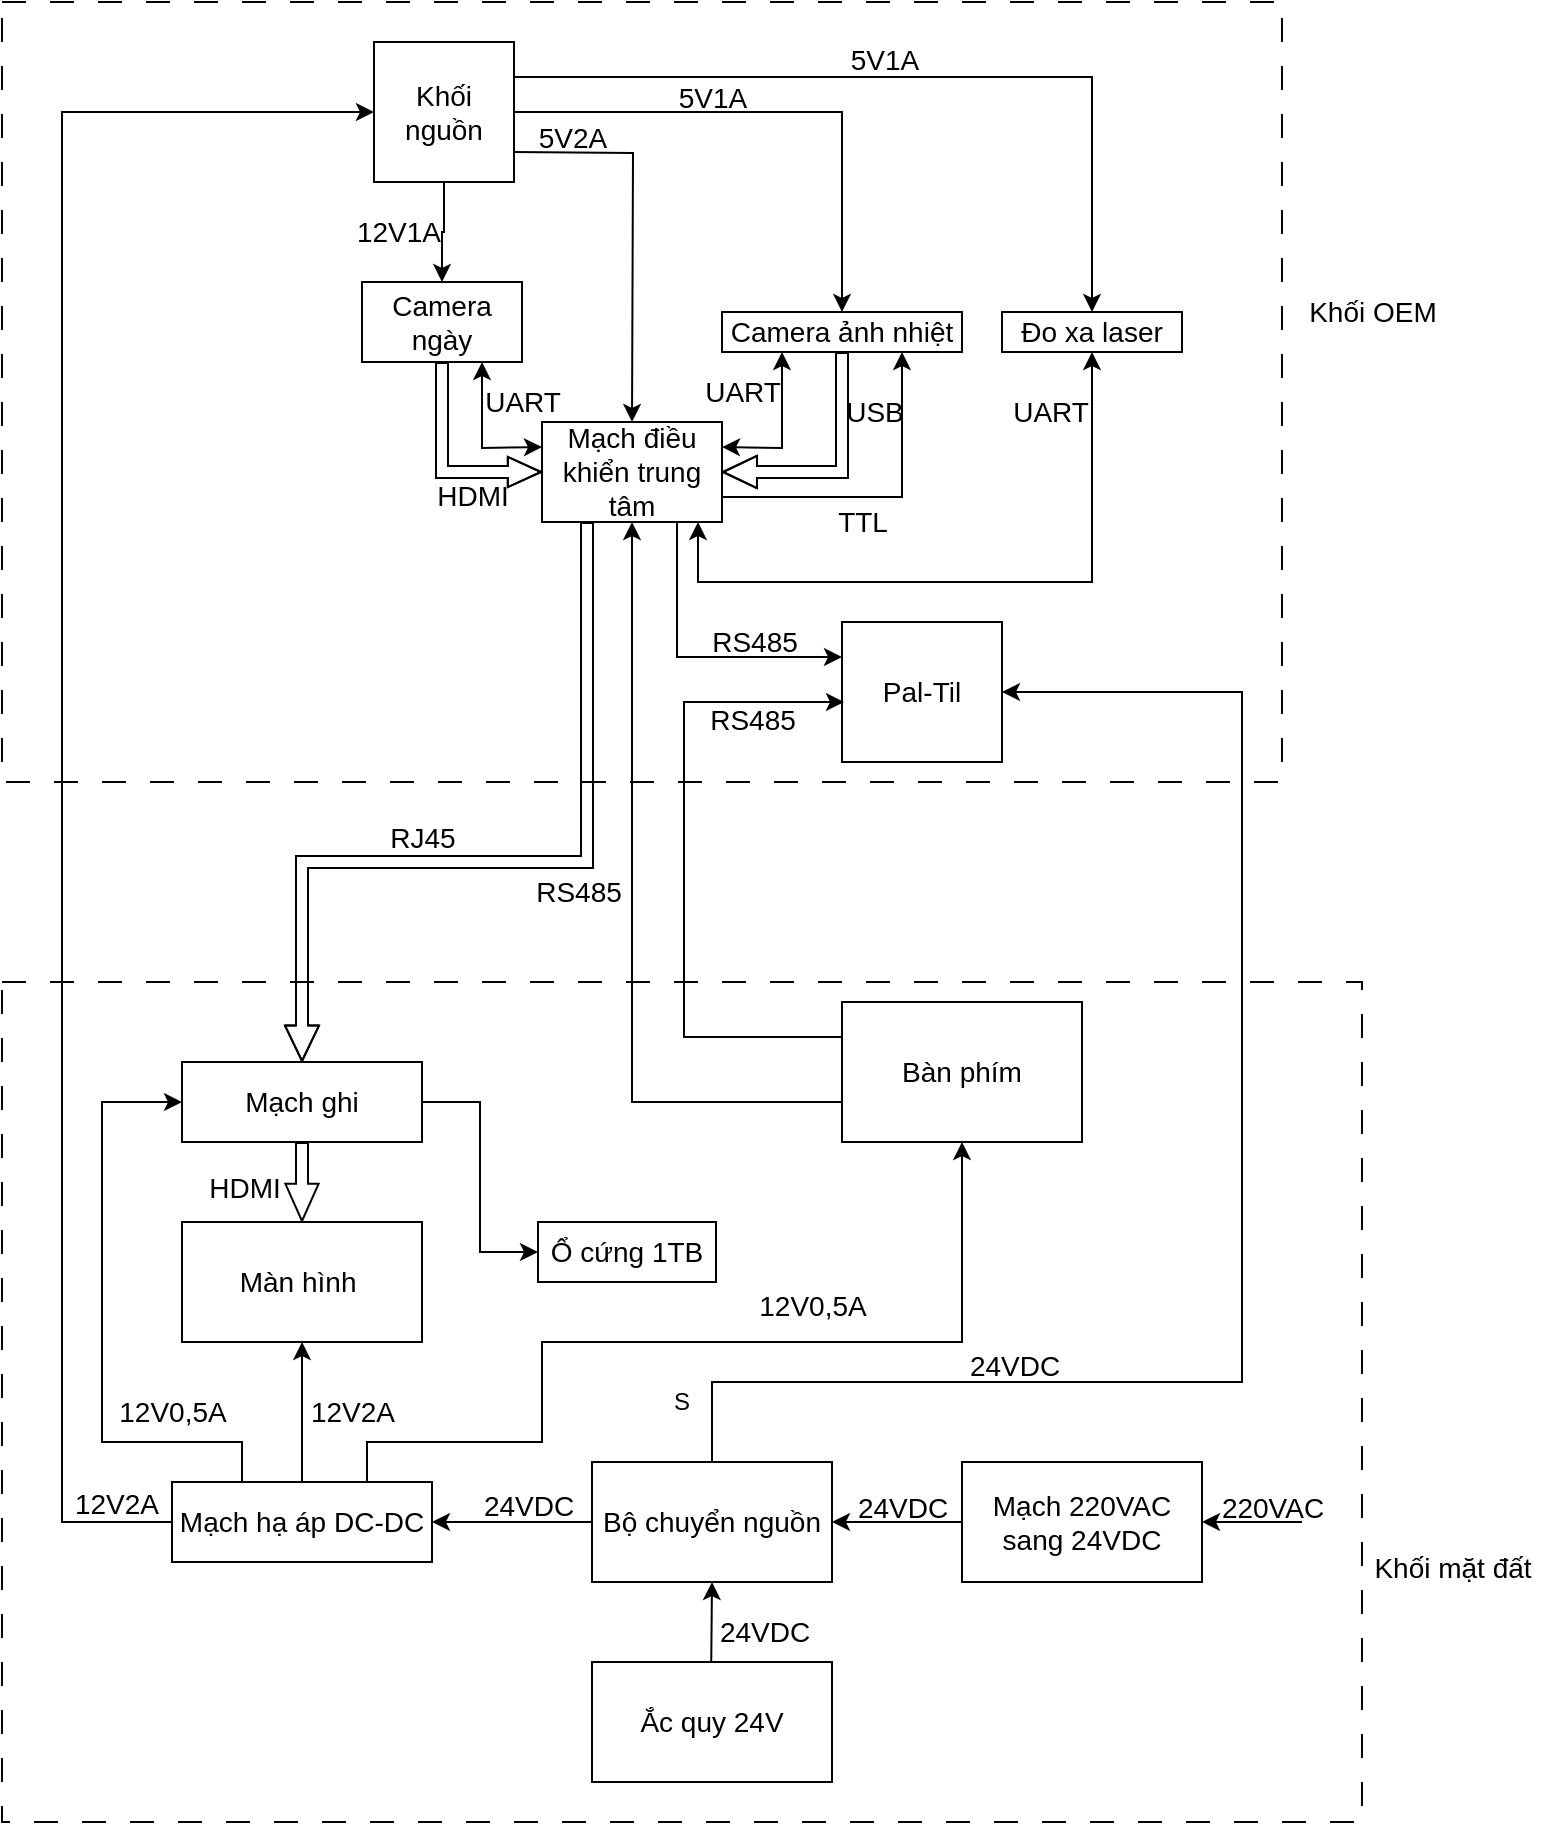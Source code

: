 <mxfile version="24.6.5" type="github">
  <diagram name="Page-1" id="97916047-d0de-89f5-080d-49f4d83e522f">
    <mxGraphModel dx="1680" dy="862" grid="1" gridSize="10" guides="1" tooltips="1" connect="1" arrows="1" fold="1" page="1" pageScale="1.5" pageWidth="1169" pageHeight="827" background="none" math="0" shadow="0">
      <root>
        <mxCell id="0" />
        <mxCell id="1" parent="0" />
        <mxCell id="DfFAS35Pu6qAMJ7W0gFd-133" value="S" style="rounded=0;whiteSpace=wrap;html=1;dashed=1;dashPattern=12 12;" vertex="1" parent="1">
          <mxGeometry x="520" y="850" width="680" height="420" as="geometry" />
        </mxCell>
        <mxCell id="DfFAS35Pu6qAMJ7W0gFd-131" value="" style="rounded=0;whiteSpace=wrap;html=1;dashed=1;dashPattern=12 12;" vertex="1" parent="1">
          <mxGeometry x="520" y="360" width="640" height="390" as="geometry" />
        </mxCell>
        <mxCell id="DfFAS35Pu6qAMJ7W0gFd-67" style="edgeStyle=orthogonalEdgeStyle;rounded=0;orthogonalLoop=1;jettySize=auto;html=1;exitX=1;exitY=0.75;exitDx=0;exitDy=0;entryX=0.75;entryY=1;entryDx=0;entryDy=0;fontSize=14;" edge="1" parent="1" source="DfFAS35Pu6qAMJ7W0gFd-56" target="DfFAS35Pu6qAMJ7W0gFd-63">
          <mxGeometry relative="1" as="geometry" />
        </mxCell>
        <mxCell id="DfFAS35Pu6qAMJ7W0gFd-84" style="edgeStyle=orthogonalEdgeStyle;rounded=0;orthogonalLoop=1;jettySize=auto;html=1;exitX=0.75;exitY=1;exitDx=0;exitDy=0;entryX=0;entryY=0.25;entryDx=0;entryDy=0;fontSize=14;" edge="1" parent="1" source="DfFAS35Pu6qAMJ7W0gFd-56" target="DfFAS35Pu6qAMJ7W0gFd-83">
          <mxGeometry relative="1" as="geometry" />
        </mxCell>
        <mxCell id="DfFAS35Pu6qAMJ7W0gFd-92" style="edgeStyle=orthogonalEdgeStyle;rounded=0;orthogonalLoop=1;jettySize=auto;html=1;exitX=0.25;exitY=1;exitDx=0;exitDy=0;entryX=0.5;entryY=0;entryDx=0;entryDy=0;shape=flexArrow;width=6;endWidth=10;endSize=5.57;fontSize=14;" edge="1" parent="1" source="DfFAS35Pu6qAMJ7W0gFd-56" target="DfFAS35Pu6qAMJ7W0gFd-90">
          <mxGeometry relative="1" as="geometry">
            <Array as="points">
              <mxPoint x="812" y="790" />
              <mxPoint x="670" y="790" />
            </Array>
          </mxGeometry>
        </mxCell>
        <mxCell id="DfFAS35Pu6qAMJ7W0gFd-56" value="&lt;font style=&quot;font-size: 14px;&quot;&gt;Mạch điều khiển trung tâm&lt;/font&gt;" style="rounded=0;whiteSpace=wrap;html=1;fontSize=14;" vertex="1" parent="1">
          <mxGeometry x="790" y="570" width="90" height="50" as="geometry" />
        </mxCell>
        <mxCell id="DfFAS35Pu6qAMJ7W0gFd-60" style="edgeStyle=orthogonalEdgeStyle;rounded=0;orthogonalLoop=1;jettySize=auto;html=1;entryX=0;entryY=0.5;entryDx=0;entryDy=0;exitX=0.5;exitY=1;exitDx=0;exitDy=0;shape=flexArrow;width=6;startWidth=20;endWidth=8.095;arcSize=10;fillColor=default;endSize=5.195;startSize=3;sourcePerimeterSpacing=0;targetPerimeterSpacing=0;fontSize=14;" edge="1" parent="1" source="DfFAS35Pu6qAMJ7W0gFd-58" target="DfFAS35Pu6qAMJ7W0gFd-56">
          <mxGeometry relative="1" as="geometry" />
        </mxCell>
        <mxCell id="DfFAS35Pu6qAMJ7W0gFd-58" value="&lt;font style=&quot;font-size: 14px;&quot;&gt;Camera ngày&lt;/font&gt;" style="rounded=0;whiteSpace=wrap;html=1;fontSize=14;" vertex="1" parent="1">
          <mxGeometry x="700" y="500" width="80" height="40" as="geometry" />
        </mxCell>
        <mxCell id="DfFAS35Pu6qAMJ7W0gFd-62" value="" style="endArrow=classic;startArrow=classic;html=1;rounded=0;exitX=0;exitY=0.25;exitDx=0;exitDy=0;entryX=0.75;entryY=1;entryDx=0;entryDy=0;fontSize=14;" edge="1" parent="1" source="DfFAS35Pu6qAMJ7W0gFd-56" target="DfFAS35Pu6qAMJ7W0gFd-58">
          <mxGeometry width="50" height="50" relative="1" as="geometry">
            <mxPoint x="715" y="590" as="sourcePoint" />
            <mxPoint x="765" y="540" as="targetPoint" />
            <Array as="points">
              <mxPoint x="760" y="583" />
            </Array>
          </mxGeometry>
        </mxCell>
        <mxCell id="DfFAS35Pu6qAMJ7W0gFd-63" value="&lt;font style=&quot;font-size: 14px;&quot;&gt;Camera ảnh nhiệt&lt;/font&gt;" style="rounded=0;whiteSpace=wrap;html=1;fontSize=14;" vertex="1" parent="1">
          <mxGeometry x="880" y="515" width="120" height="20" as="geometry" />
        </mxCell>
        <mxCell id="DfFAS35Pu6qAMJ7W0gFd-64" value="" style="endArrow=classic;startArrow=classic;html=1;rounded=0;exitX=1;exitY=0.25;exitDx=0;exitDy=0;entryX=0.25;entryY=1;entryDx=0;entryDy=0;fontSize=14;" edge="1" parent="1" source="DfFAS35Pu6qAMJ7W0gFd-56" target="DfFAS35Pu6qAMJ7W0gFd-63">
          <mxGeometry width="50" height="50" relative="1" as="geometry">
            <mxPoint x="900" y="590" as="sourcePoint" />
            <mxPoint x="920" y="540" as="targetPoint" />
            <Array as="points">
              <mxPoint x="910" y="583" />
            </Array>
          </mxGeometry>
        </mxCell>
        <mxCell id="DfFAS35Pu6qAMJ7W0gFd-65" value="" style="shape=flexArrow;endArrow=classic;html=1;rounded=0;exitX=0.5;exitY=1;exitDx=0;exitDy=0;entryX=1;entryY=0.5;entryDx=0;entryDy=0;endWidth=9.048;endSize=5.329;width=6;fontSize=14;" edge="1" parent="1" source="DfFAS35Pu6qAMJ7W0gFd-63" target="DfFAS35Pu6qAMJ7W0gFd-56">
          <mxGeometry width="50" height="50" relative="1" as="geometry">
            <mxPoint x="950" y="540" as="sourcePoint" />
            <mxPoint x="890" y="600" as="targetPoint" />
            <Array as="points">
              <mxPoint x="940" y="595" />
            </Array>
          </mxGeometry>
        </mxCell>
        <mxCell id="DfFAS35Pu6qAMJ7W0gFd-72" style="edgeStyle=orthogonalEdgeStyle;rounded=0;orthogonalLoop=1;jettySize=auto;html=1;exitX=1;exitY=0.5;exitDx=0;exitDy=0;fontSize=14;" edge="1" parent="1">
          <mxGeometry relative="1" as="geometry">
            <mxPoint x="776" y="435" as="sourcePoint" />
            <mxPoint x="835" y="570" as="targetPoint" />
          </mxGeometry>
        </mxCell>
        <mxCell id="DfFAS35Pu6qAMJ7W0gFd-73" style="edgeStyle=orthogonalEdgeStyle;rounded=0;orthogonalLoop=1;jettySize=auto;html=1;exitX=1;exitY=0.25;exitDx=0;exitDy=0;entryX=0.5;entryY=0;entryDx=0;entryDy=0;fontSize=14;" edge="1" parent="1" source="DfFAS35Pu6qAMJ7W0gFd-70" target="DfFAS35Pu6qAMJ7W0gFd-63">
          <mxGeometry relative="1" as="geometry">
            <Array as="points">
              <mxPoint x="776" y="415" />
              <mxPoint x="940" y="415" />
            </Array>
          </mxGeometry>
        </mxCell>
        <mxCell id="DfFAS35Pu6qAMJ7W0gFd-74" style="edgeStyle=orthogonalEdgeStyle;rounded=0;orthogonalLoop=1;jettySize=auto;html=1;exitX=0.5;exitY=1;exitDx=0;exitDy=0;entryX=0.5;entryY=0;entryDx=0;entryDy=0;fontSize=14;" edge="1" parent="1" source="DfFAS35Pu6qAMJ7W0gFd-70" target="DfFAS35Pu6qAMJ7W0gFd-58">
          <mxGeometry relative="1" as="geometry" />
        </mxCell>
        <mxCell id="DfFAS35Pu6qAMJ7W0gFd-103" style="edgeStyle=orthogonalEdgeStyle;rounded=0;orthogonalLoop=1;jettySize=auto;html=1;exitX=1;exitY=0.25;exitDx=0;exitDy=0;entryX=0.5;entryY=0;entryDx=0;entryDy=0;" edge="1" parent="1" source="DfFAS35Pu6qAMJ7W0gFd-70" target="DfFAS35Pu6qAMJ7W0gFd-99">
          <mxGeometry relative="1" as="geometry" />
        </mxCell>
        <mxCell id="DfFAS35Pu6qAMJ7W0gFd-70" value="&lt;font style=&quot;font-size: 14px;&quot;&gt;Khối nguồn&lt;/font&gt;" style="rounded=0;whiteSpace=wrap;html=1;fontSize=14;" vertex="1" parent="1">
          <mxGeometry x="706" y="380" width="70" height="70" as="geometry" />
        </mxCell>
        <mxCell id="DfFAS35Pu6qAMJ7W0gFd-75" value="12V1A" style="text;html=1;align=center;verticalAlign=middle;resizable=0;points=[];autosize=1;strokeColor=none;fillColor=none;fontSize=14;" vertex="1" parent="1">
          <mxGeometry x="683" y="460" width="70" height="30" as="geometry" />
        </mxCell>
        <mxCell id="DfFAS35Pu6qAMJ7W0gFd-76" value="5V2A" style="text;html=1;align=center;verticalAlign=middle;resizable=0;points=[];autosize=1;strokeColor=none;fillColor=none;fontSize=14;" vertex="1" parent="1">
          <mxGeometry x="775" y="413" width="60" height="30" as="geometry" />
        </mxCell>
        <mxCell id="DfFAS35Pu6qAMJ7W0gFd-77" value="5V1A" style="text;html=1;align=center;verticalAlign=middle;resizable=0;points=[];autosize=1;strokeColor=none;fillColor=none;fontSize=14;" vertex="1" parent="1">
          <mxGeometry x="845" y="393" width="60" height="30" as="geometry" />
        </mxCell>
        <mxCell id="DfFAS35Pu6qAMJ7W0gFd-78" value="HDMI" style="text;html=1;align=center;verticalAlign=middle;resizable=0;points=[];autosize=1;strokeColor=none;fillColor=none;fontSize=14;" vertex="1" parent="1">
          <mxGeometry x="725" y="592" width="60" height="30" as="geometry" />
        </mxCell>
        <mxCell id="DfFAS35Pu6qAMJ7W0gFd-79" value="USB" style="text;html=1;align=center;verticalAlign=middle;resizable=0;points=[];autosize=1;strokeColor=none;fillColor=none;fontSize=14;" vertex="1" parent="1">
          <mxGeometry x="931" y="550" width="50" height="30" as="geometry" />
        </mxCell>
        <mxCell id="DfFAS35Pu6qAMJ7W0gFd-80" value="TTL" style="text;html=1;align=center;verticalAlign=middle;resizable=0;points=[];autosize=1;strokeColor=none;fillColor=none;fontSize=14;" vertex="1" parent="1">
          <mxGeometry x="925" y="605.25" width="50" height="30" as="geometry" />
        </mxCell>
        <mxCell id="DfFAS35Pu6qAMJ7W0gFd-81" value="UART" style="text;html=1;align=center;verticalAlign=middle;resizable=0;points=[];autosize=1;strokeColor=none;fillColor=none;fontSize=14;" vertex="1" parent="1">
          <mxGeometry x="860" y="540" width="60" height="30" as="geometry" />
        </mxCell>
        <mxCell id="DfFAS35Pu6qAMJ7W0gFd-82" value="UART" style="text;html=1;align=center;verticalAlign=middle;resizable=0;points=[];autosize=1;strokeColor=none;fillColor=none;fontSize=14;" vertex="1" parent="1">
          <mxGeometry x="750" y="545" width="60" height="30" as="geometry" />
        </mxCell>
        <mxCell id="DfFAS35Pu6qAMJ7W0gFd-83" value="&lt;font style=&quot;font-size: 14px;&quot;&gt;Pal-Til&lt;/font&gt;" style="rounded=0;whiteSpace=wrap;html=1;fontSize=14;" vertex="1" parent="1">
          <mxGeometry x="940" y="670" width="80" height="70" as="geometry" />
        </mxCell>
        <mxCell id="DfFAS35Pu6qAMJ7W0gFd-85" value="&lt;font style=&quot;font-size: 14px;&quot;&gt;RS485&lt;/font&gt;" style="text;html=1;align=center;verticalAlign=middle;resizable=0;points=[];autosize=1;strokeColor=none;fillColor=none;fontSize=14;" vertex="1" parent="1">
          <mxGeometry x="861" y="665" width="70" height="30" as="geometry" />
        </mxCell>
        <mxCell id="DfFAS35Pu6qAMJ7W0gFd-87" style="edgeStyle=orthogonalEdgeStyle;rounded=0;orthogonalLoop=1;jettySize=auto;html=1;entryX=0.5;entryY=1;entryDx=0;entryDy=0;fontSize=14;" edge="1" parent="1" source="DfFAS35Pu6qAMJ7W0gFd-86" target="DfFAS35Pu6qAMJ7W0gFd-56">
          <mxGeometry relative="1" as="geometry">
            <Array as="points">
              <mxPoint x="835" y="910" />
            </Array>
          </mxGeometry>
        </mxCell>
        <mxCell id="DfFAS35Pu6qAMJ7W0gFd-98" style="edgeStyle=orthogonalEdgeStyle;rounded=0;orthogonalLoop=1;jettySize=auto;html=1;exitX=0;exitY=0.25;exitDx=0;exitDy=0;entryX=0;entryY=0.75;entryDx=0;entryDy=0;" edge="1" parent="1" source="DfFAS35Pu6qAMJ7W0gFd-86">
          <mxGeometry relative="1" as="geometry">
            <mxPoint x="1031" y="847.5" as="sourcePoint" />
            <mxPoint x="941" y="710" as="targetPoint" />
            <Array as="points">
              <mxPoint x="861" y="878" />
              <mxPoint x="861" y="710" />
            </Array>
          </mxGeometry>
        </mxCell>
        <mxCell id="DfFAS35Pu6qAMJ7W0gFd-86" value="&lt;font style=&quot;font-size: 14px;&quot;&gt;Bàn phím&lt;/font&gt;" style="rounded=0;whiteSpace=wrap;html=1;fontSize=14;" vertex="1" parent="1">
          <mxGeometry x="940" y="860" width="120" height="70" as="geometry" />
        </mxCell>
        <mxCell id="DfFAS35Pu6qAMJ7W0gFd-107" style="edgeStyle=orthogonalEdgeStyle;rounded=0;orthogonalLoop=1;jettySize=auto;html=1;exitX=0.5;exitY=1;exitDx=0;exitDy=0;entryX=0.5;entryY=0;entryDx=0;entryDy=0;shape=flexArrow;width=6;endWidth=9.6;endSize=5.86;" edge="1" parent="1" source="DfFAS35Pu6qAMJ7W0gFd-90" target="DfFAS35Pu6qAMJ7W0gFd-106">
          <mxGeometry relative="1" as="geometry" />
        </mxCell>
        <mxCell id="DfFAS35Pu6qAMJ7W0gFd-109" style="edgeStyle=orthogonalEdgeStyle;rounded=0;orthogonalLoop=1;jettySize=auto;html=1;entryX=0;entryY=0.5;entryDx=0;entryDy=0;" edge="1" parent="1" source="DfFAS35Pu6qAMJ7W0gFd-90" target="DfFAS35Pu6qAMJ7W0gFd-108">
          <mxGeometry relative="1" as="geometry" />
        </mxCell>
        <mxCell id="DfFAS35Pu6qAMJ7W0gFd-90" value="&lt;font style=&quot;font-size: 14px;&quot;&gt;Mạch ghi&lt;/font&gt;" style="rounded=0;whiteSpace=wrap;html=1;fontSize=14;" vertex="1" parent="1">
          <mxGeometry x="610" y="890" width="120" height="40" as="geometry" />
        </mxCell>
        <mxCell id="DfFAS35Pu6qAMJ7W0gFd-93" value="&lt;font style=&quot;font-size: 14px;&quot;&gt;RJ45&lt;/font&gt;" style="text;html=1;align=center;verticalAlign=middle;resizable=0;points=[];autosize=1;strokeColor=none;fillColor=none;fontSize=14;" vertex="1" parent="1">
          <mxGeometry x="700" y="763" width="60" height="30" as="geometry" />
        </mxCell>
        <mxCell id="DfFAS35Pu6qAMJ7W0gFd-94" value="&lt;font style=&quot;font-size: 14px;&quot;&gt;RS485&lt;/font&gt;" style="text;html=1;align=center;verticalAlign=middle;resizable=0;points=[];autosize=1;strokeColor=none;fillColor=none;fontSize=14;" vertex="1" parent="1">
          <mxGeometry x="860" y="704" width="70" height="30" as="geometry" />
        </mxCell>
        <mxCell id="DfFAS35Pu6qAMJ7W0gFd-95" value="&lt;font style=&quot;font-size: 14px;&quot;&gt;RS485&lt;/font&gt;" style="text;html=1;align=center;verticalAlign=middle;resizable=0;points=[];autosize=1;strokeColor=none;fillColor=none;fontSize=14;" vertex="1" parent="1">
          <mxGeometry x="773" y="790" width="70" height="30" as="geometry" />
        </mxCell>
        <mxCell id="DfFAS35Pu6qAMJ7W0gFd-99" value="&lt;font style=&quot;font-size: 14px;&quot;&gt;Đo xa laser&lt;/font&gt;" style="rounded=0;whiteSpace=wrap;html=1;" vertex="1" parent="1">
          <mxGeometry x="1020" y="515" width="90" height="20" as="geometry" />
        </mxCell>
        <mxCell id="DfFAS35Pu6qAMJ7W0gFd-102" value="" style="endArrow=classic;startArrow=classic;html=1;rounded=0;entryX=0.5;entryY=1;entryDx=0;entryDy=0;" edge="1" parent="1" target="DfFAS35Pu6qAMJ7W0gFd-99">
          <mxGeometry width="50" height="50" relative="1" as="geometry">
            <mxPoint x="868" y="620" as="sourcePoint" />
            <mxPoint x="1040" y="600" as="targetPoint" />
            <Array as="points">
              <mxPoint x="868" y="650" />
              <mxPoint x="1065" y="650" />
            </Array>
          </mxGeometry>
        </mxCell>
        <mxCell id="DfFAS35Pu6qAMJ7W0gFd-104" value="5V1A" style="text;html=1;align=center;verticalAlign=middle;resizable=0;points=[];autosize=1;strokeColor=none;fillColor=none;fontSize=14;" vertex="1" parent="1">
          <mxGeometry x="931" y="374" width="60" height="30" as="geometry" />
        </mxCell>
        <mxCell id="DfFAS35Pu6qAMJ7W0gFd-105" value="UART" style="text;html=1;align=center;verticalAlign=middle;resizable=0;points=[];autosize=1;strokeColor=none;fillColor=none;fontSize=14;" vertex="1" parent="1">
          <mxGeometry x="1014" y="550" width="60" height="30" as="geometry" />
        </mxCell>
        <mxCell id="DfFAS35Pu6qAMJ7W0gFd-106" value="Màn hình&amp;nbsp;" style="rounded=0;whiteSpace=wrap;html=1;fontSize=14;" vertex="1" parent="1">
          <mxGeometry x="610" y="970" width="120" height="60" as="geometry" />
        </mxCell>
        <mxCell id="DfFAS35Pu6qAMJ7W0gFd-108" value="Ổ cứng 1TB" style="rounded=0;whiteSpace=wrap;html=1;fontSize=14;" vertex="1" parent="1">
          <mxGeometry x="788" y="970" width="89" height="30" as="geometry" />
        </mxCell>
        <mxCell id="DfFAS35Pu6qAMJ7W0gFd-110" value="HDMI" style="text;html=1;align=center;verticalAlign=middle;resizable=0;points=[];autosize=1;strokeColor=none;fillColor=none;fontSize=14;" vertex="1" parent="1">
          <mxGeometry x="611" y="938" width="60" height="30" as="geometry" />
        </mxCell>
        <mxCell id="DfFAS35Pu6qAMJ7W0gFd-116" style="edgeStyle=orthogonalEdgeStyle;rounded=0;orthogonalLoop=1;jettySize=auto;html=1;exitX=0;exitY=0.5;exitDx=0;exitDy=0;entryX=1;entryY=0.5;entryDx=0;entryDy=0;" edge="1" parent="1" source="DfFAS35Pu6qAMJ7W0gFd-111" target="DfFAS35Pu6qAMJ7W0gFd-114">
          <mxGeometry relative="1" as="geometry" />
        </mxCell>
        <mxCell id="DfFAS35Pu6qAMJ7W0gFd-119" style="edgeStyle=orthogonalEdgeStyle;rounded=0;orthogonalLoop=1;jettySize=auto;html=1;" edge="1" parent="1" target="DfFAS35Pu6qAMJ7W0gFd-111">
          <mxGeometry relative="1" as="geometry">
            <mxPoint x="1170" y="1120" as="sourcePoint" />
            <Array as="points">
              <mxPoint x="1130" y="1120" />
              <mxPoint x="1130" y="1120" />
            </Array>
          </mxGeometry>
        </mxCell>
        <mxCell id="DfFAS35Pu6qAMJ7W0gFd-111" value="Mạch 220VAC sang 24VDC" style="rounded=0;whiteSpace=wrap;html=1;fontSize=14;" vertex="1" parent="1">
          <mxGeometry x="1000" y="1090" width="120" height="60" as="geometry" />
        </mxCell>
        <mxCell id="DfFAS35Pu6qAMJ7W0gFd-117" style="edgeStyle=orthogonalEdgeStyle;rounded=0;orthogonalLoop=1;jettySize=auto;html=1;exitX=0.5;exitY=1;exitDx=0;exitDy=0;entryX=0.5;entryY=1;entryDx=0;entryDy=0;" edge="1" parent="1" target="DfFAS35Pu6qAMJ7W0gFd-114">
          <mxGeometry relative="1" as="geometry">
            <mxPoint x="874.529" y="1200" as="sourcePoint" />
          </mxGeometry>
        </mxCell>
        <mxCell id="DfFAS35Pu6qAMJ7W0gFd-124" style="edgeStyle=orthogonalEdgeStyle;rounded=0;orthogonalLoop=1;jettySize=auto;html=1;exitX=0.5;exitY=0;exitDx=0;exitDy=0;entryX=1;entryY=0.5;entryDx=0;entryDy=0;" edge="1" parent="1" source="DfFAS35Pu6qAMJ7W0gFd-114" target="DfFAS35Pu6qAMJ7W0gFd-83">
          <mxGeometry relative="1" as="geometry">
            <Array as="points">
              <mxPoint x="875" y="1050" />
              <mxPoint x="1140" y="1050" />
              <mxPoint x="1140" y="705" />
            </Array>
          </mxGeometry>
        </mxCell>
        <mxCell id="DfFAS35Pu6qAMJ7W0gFd-127" style="edgeStyle=orthogonalEdgeStyle;rounded=0;orthogonalLoop=1;jettySize=auto;html=1;exitX=0;exitY=0.5;exitDx=0;exitDy=0;entryX=1;entryY=0.5;entryDx=0;entryDy=0;" edge="1" parent="1" source="DfFAS35Pu6qAMJ7W0gFd-114" target="DfFAS35Pu6qAMJ7W0gFd-126">
          <mxGeometry relative="1" as="geometry" />
        </mxCell>
        <mxCell id="DfFAS35Pu6qAMJ7W0gFd-114" value="Bộ chuyển nguồn" style="rounded=0;whiteSpace=wrap;html=1;fontSize=14;" vertex="1" parent="1">
          <mxGeometry x="815" y="1090" width="120" height="60" as="geometry" />
        </mxCell>
        <mxCell id="DfFAS35Pu6qAMJ7W0gFd-120" value="220VAC" style="text;html=1;align=center;verticalAlign=middle;resizable=0;points=[];autosize=1;strokeColor=none;fillColor=none;fontSize=14;" vertex="1" parent="1">
          <mxGeometry x="1120" y="1098" width="70" height="30" as="geometry" />
        </mxCell>
        <mxCell id="DfFAS35Pu6qAMJ7W0gFd-121" value="Ắc quy 24V" style="rounded=0;whiteSpace=wrap;html=1;fontSize=14;" vertex="1" parent="1">
          <mxGeometry x="815" y="1190" width="120" height="60" as="geometry" />
        </mxCell>
        <mxCell id="DfFAS35Pu6qAMJ7W0gFd-122" value="24VDC" style="text;html=1;align=center;verticalAlign=middle;resizable=0;points=[];autosize=1;strokeColor=none;fillColor=none;fontSize=14;" vertex="1" parent="1">
          <mxGeometry x="866" y="1160" width="70" height="30" as="geometry" />
        </mxCell>
        <mxCell id="DfFAS35Pu6qAMJ7W0gFd-123" value="24VDC" style="text;html=1;align=center;verticalAlign=middle;resizable=0;points=[];autosize=1;strokeColor=none;fillColor=none;fontSize=14;" vertex="1" parent="1">
          <mxGeometry x="935" y="1098" width="70" height="30" as="geometry" />
        </mxCell>
        <mxCell id="DfFAS35Pu6qAMJ7W0gFd-125" value="24VDC" style="text;html=1;align=center;verticalAlign=middle;resizable=0;points=[];autosize=1;strokeColor=none;fillColor=none;fontSize=14;" vertex="1" parent="1">
          <mxGeometry x="991" y="1027" width="70" height="30" as="geometry" />
        </mxCell>
        <mxCell id="DfFAS35Pu6qAMJ7W0gFd-129" style="edgeStyle=orthogonalEdgeStyle;rounded=0;orthogonalLoop=1;jettySize=auto;html=1;entryX=0;entryY=0.5;entryDx=0;entryDy=0;" edge="1" parent="1" source="DfFAS35Pu6qAMJ7W0gFd-126" target="DfFAS35Pu6qAMJ7W0gFd-70">
          <mxGeometry relative="1" as="geometry">
            <mxPoint x="450" y="890" as="targetPoint" />
            <Array as="points">
              <mxPoint x="550" y="1120" />
              <mxPoint x="550" y="415" />
            </Array>
          </mxGeometry>
        </mxCell>
        <mxCell id="DfFAS35Pu6qAMJ7W0gFd-137" style="edgeStyle=orthogonalEdgeStyle;rounded=0;orthogonalLoop=1;jettySize=auto;html=1;exitX=0.25;exitY=0;exitDx=0;exitDy=0;entryX=0;entryY=0.5;entryDx=0;entryDy=0;" edge="1" parent="1" source="DfFAS35Pu6qAMJ7W0gFd-126" target="DfFAS35Pu6qAMJ7W0gFd-90">
          <mxGeometry relative="1" as="geometry">
            <Array as="points">
              <mxPoint x="640" y="1100" />
              <mxPoint x="640" y="1080" />
              <mxPoint x="570" y="1080" />
              <mxPoint x="570" y="910" />
            </Array>
          </mxGeometry>
        </mxCell>
        <mxCell id="DfFAS35Pu6qAMJ7W0gFd-139" style="edgeStyle=orthogonalEdgeStyle;rounded=0;orthogonalLoop=1;jettySize=auto;html=1;exitX=0.5;exitY=0;exitDx=0;exitDy=0;entryX=0.5;entryY=1;entryDx=0;entryDy=0;" edge="1" parent="1" source="DfFAS35Pu6qAMJ7W0gFd-126" target="DfFAS35Pu6qAMJ7W0gFd-106">
          <mxGeometry relative="1" as="geometry" />
        </mxCell>
        <mxCell id="DfFAS35Pu6qAMJ7W0gFd-126" value="Mạch hạ áp DC-DC" style="rounded=0;whiteSpace=wrap;html=1;fontSize=14;" vertex="1" parent="1">
          <mxGeometry x="605" y="1100" width="130" height="40" as="geometry" />
        </mxCell>
        <mxCell id="DfFAS35Pu6qAMJ7W0gFd-128" value="24VDC" style="text;html=1;align=center;verticalAlign=middle;resizable=0;points=[];autosize=1;strokeColor=none;fillColor=none;fontSize=14;" vertex="1" parent="1">
          <mxGeometry x="748" y="1097" width="70" height="30" as="geometry" />
        </mxCell>
        <mxCell id="DfFAS35Pu6qAMJ7W0gFd-130" value="12V2A" style="text;html=1;align=center;verticalAlign=middle;resizable=0;points=[];autosize=1;strokeColor=none;fillColor=none;fontSize=14;" vertex="1" parent="1">
          <mxGeometry x="542" y="1096" width="70" height="30" as="geometry" />
        </mxCell>
        <mxCell id="DfFAS35Pu6qAMJ7W0gFd-134" value="Khối OEM" style="text;html=1;align=center;verticalAlign=middle;resizable=0;points=[];autosize=1;strokeColor=none;fillColor=none;fontSize=14;" vertex="1" parent="1">
          <mxGeometry x="1160" y="500" width="90" height="30" as="geometry" />
        </mxCell>
        <mxCell id="DfFAS35Pu6qAMJ7W0gFd-135" value="Khối mặt đất" style="text;html=1;align=center;verticalAlign=middle;resizable=0;points=[];autosize=1;strokeColor=none;fillColor=none;fontSize=14;" vertex="1" parent="1">
          <mxGeometry x="1195" y="1128" width="100" height="30" as="geometry" />
        </mxCell>
        <mxCell id="DfFAS35Pu6qAMJ7W0gFd-138" value="12V0,5A" style="text;html=1;align=center;verticalAlign=middle;resizable=0;points=[];autosize=1;strokeColor=none;fillColor=none;fontSize=14;" vertex="1" parent="1">
          <mxGeometry x="565" y="1050" width="80" height="30" as="geometry" />
        </mxCell>
        <mxCell id="DfFAS35Pu6qAMJ7W0gFd-140" value="12V2A" style="text;html=1;align=center;verticalAlign=middle;resizable=0;points=[];autosize=1;strokeColor=none;fillColor=none;fontSize=14;" vertex="1" parent="1">
          <mxGeometry x="660" y="1050" width="70" height="30" as="geometry" />
        </mxCell>
        <mxCell id="DfFAS35Pu6qAMJ7W0gFd-141" style="edgeStyle=orthogonalEdgeStyle;rounded=0;orthogonalLoop=1;jettySize=auto;html=1;exitX=0.75;exitY=0;exitDx=0;exitDy=0;entryX=0.5;entryY=1;entryDx=0;entryDy=0;" edge="1" parent="1" source="DfFAS35Pu6qAMJ7W0gFd-126" target="DfFAS35Pu6qAMJ7W0gFd-86">
          <mxGeometry relative="1" as="geometry">
            <Array as="points">
              <mxPoint x="703" y="1080" />
              <mxPoint x="790" y="1080" />
              <mxPoint x="790" y="1030" />
              <mxPoint x="1000" y="1030" />
            </Array>
          </mxGeometry>
        </mxCell>
        <mxCell id="DfFAS35Pu6qAMJ7W0gFd-142" value="12V0,5A" style="text;html=1;align=center;verticalAlign=middle;resizable=0;points=[];autosize=1;strokeColor=none;fillColor=none;fontSize=14;" vertex="1" parent="1">
          <mxGeometry x="885" y="997" width="80" height="30" as="geometry" />
        </mxCell>
      </root>
    </mxGraphModel>
  </diagram>
</mxfile>

